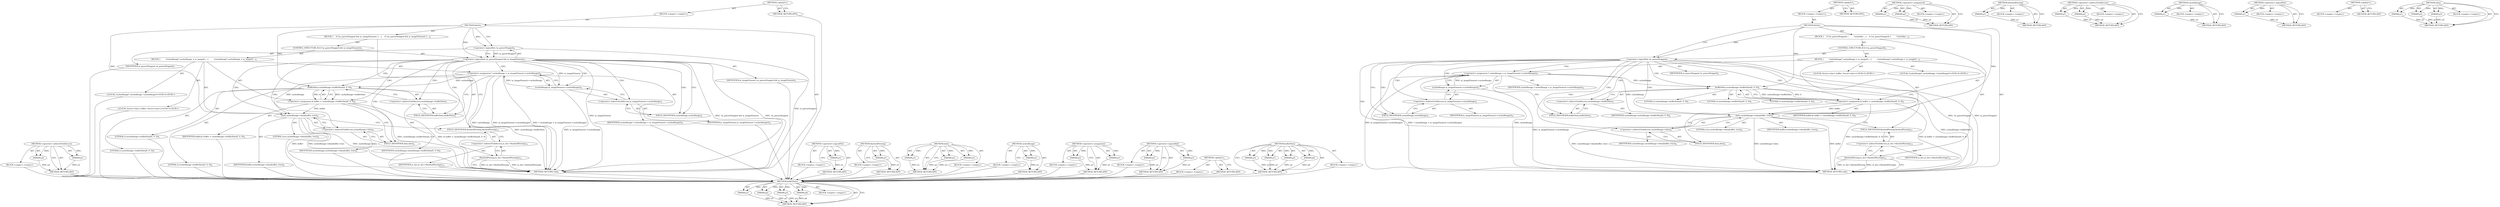 digraph "bufferData" {
vulnerable_82 [label=<(METHOD,bufferData)>];
vulnerable_83 [label=<(PARAM,p1)>];
vulnerable_84 [label=<(PARAM,p2)>];
vulnerable_85 [label=<(PARAM,p3)>];
vulnerable_86 [label=<(PARAM,p4)>];
vulnerable_87 [label=<(BLOCK,&lt;empty&gt;,&lt;empty&gt;)>];
vulnerable_88 [label=<(METHOD_RETURN,ANY)>];
vulnerable_6 [label=<(METHOD,&lt;global&gt;)<SUB>1</SUB>>];
vulnerable_7 [label=<(BLOCK,&lt;empty&gt;,&lt;empty&gt;)<SUB>1</SUB>>];
vulnerable_8 [label=<(METHOD,finish)<SUB>1</SUB>>];
vulnerable_9 [label=<(BLOCK,{
    if (!m_parserStopped) {
         CachedIm...,{
    if (!m_parserStopped) {
         CachedIm...)<SUB>2</SUB>>];
vulnerable_10 [label=<(CONTROL_STRUCTURE,IF,if (!m_parserStopped))<SUB>3</SUB>>];
vulnerable_11 [label=<(&lt;operator&gt;.logicalNot,!m_parserStopped)<SUB>3</SUB>>];
vulnerable_12 [label=<(IDENTIFIER,m_parserStopped,!m_parserStopped)<SUB>3</SUB>>];
vulnerable_13 [label=<(BLOCK,{
         CachedImage* cachedImage = m_imageEl...,{
         CachedImage* cachedImage = m_imageEl...)<SUB>3</SUB>>];
vulnerable_14 [label="<(LOCAL,CachedImage* cachedImage: CachedImage*)<SUB>4</SUB>>"];
vulnerable_15 [label=<(&lt;operator&gt;.assignment,* cachedImage = m_imageElement-&gt;cachedImage())<SUB>4</SUB>>];
vulnerable_16 [label=<(IDENTIFIER,cachedImage,* cachedImage = m_imageElement-&gt;cachedImage())<SUB>4</SUB>>];
vulnerable_17 [label=<(cachedImage,m_imageElement-&gt;cachedImage())<SUB>4</SUB>>];
vulnerable_18 [label=<(&lt;operator&gt;.indirectFieldAccess,m_imageElement-&gt;cachedImage)<SUB>4</SUB>>];
vulnerable_19 [label=<(IDENTIFIER,m_imageElement,m_imageElement-&gt;cachedImage())<SUB>4</SUB>>];
vulnerable_20 [label=<(FIELD_IDENTIFIER,cachedImage,cachedImage)<SUB>4</SUB>>];
vulnerable_21 [label="<(LOCAL,Vector&lt;char&gt; buffer: Vector&lt;char&gt;)<SUB>5</SUB>>"];
vulnerable_22 [label=<(&lt;operator&gt;.assignment,&amp; buffer = cachedImage-&gt;bufferData(0, 0, 0))<SUB>5</SUB>>];
vulnerable_23 [label=<(IDENTIFIER,buffer,&amp; buffer = cachedImage-&gt;bufferData(0, 0, 0))<SUB>5</SUB>>];
vulnerable_24 [label=<(bufferData,cachedImage-&gt;bufferData(0, 0, 0))<SUB>5</SUB>>];
vulnerable_25 [label=<(&lt;operator&gt;.indirectFieldAccess,cachedImage-&gt;bufferData)<SUB>5</SUB>>];
vulnerable_26 [label=<(IDENTIFIER,cachedImage,cachedImage-&gt;bufferData(0, 0, 0))<SUB>5</SUB>>];
vulnerable_27 [label=<(FIELD_IDENTIFIER,bufferData,bufferData)<SUB>5</SUB>>];
vulnerable_28 [label=<(LITERAL,0,cachedImage-&gt;bufferData(0, 0, 0))<SUB>5</SUB>>];
vulnerable_29 [label=<(LITERAL,0,cachedImage-&gt;bufferData(0, 0, 0))<SUB>5</SUB>>];
vulnerable_30 [label=<(LITERAL,0,cachedImage-&gt;bufferData(0, 0, 0))<SUB>5</SUB>>];
vulnerable_31 [label=<(data,cachedImage-&gt;data(buffer, true))<SUB>6</SUB>>];
vulnerable_32 [label=<(&lt;operator&gt;.indirectFieldAccess,cachedImage-&gt;data)<SUB>6</SUB>>];
vulnerable_33 [label=<(IDENTIFIER,cachedImage,cachedImage-&gt;data(buffer, true))<SUB>6</SUB>>];
vulnerable_34 [label=<(FIELD_IDENTIFIER,data,data)<SUB>6</SUB>>];
vulnerable_35 [label=<(IDENTIFIER,buffer,cachedImage-&gt;data(buffer, true))<SUB>6</SUB>>];
vulnerable_36 [label=<(LITERAL,true,cachedImage-&gt;data(buffer, true))<SUB>6</SUB>>];
vulnerable_37 [label=<(finishedParsing,m_doc-&gt;finishedParsing())<SUB>13</SUB>>];
vulnerable_38 [label=<(&lt;operator&gt;.indirectFieldAccess,m_doc-&gt;finishedParsing)<SUB>13</SUB>>];
vulnerable_39 [label=<(IDENTIFIER,m_doc,m_doc-&gt;finishedParsing())<SUB>13</SUB>>];
vulnerable_40 [label=<(FIELD_IDENTIFIER,finishedParsing,finishedParsing)<SUB>13</SUB>>];
vulnerable_41 [label=<(METHOD_RETURN,void)<SUB>1</SUB>>];
vulnerable_43 [label=<(METHOD_RETURN,ANY)<SUB>1</SUB>>];
vulnerable_68 [label=<(METHOD,&lt;operator&gt;.assignment)>];
vulnerable_69 [label=<(PARAM,p1)>];
vulnerable_70 [label=<(PARAM,p2)>];
vulnerable_71 [label=<(BLOCK,&lt;empty&gt;,&lt;empty&gt;)>];
vulnerable_72 [label=<(METHOD_RETURN,ANY)>];
vulnerable_95 [label=<(METHOD,finishedParsing)>];
vulnerable_96 [label=<(PARAM,p1)>];
vulnerable_97 [label=<(BLOCK,&lt;empty&gt;,&lt;empty&gt;)>];
vulnerable_98 [label=<(METHOD_RETURN,ANY)>];
vulnerable_77 [label=<(METHOD,&lt;operator&gt;.indirectFieldAccess)>];
vulnerable_78 [label=<(PARAM,p1)>];
vulnerable_79 [label=<(PARAM,p2)>];
vulnerable_80 [label=<(BLOCK,&lt;empty&gt;,&lt;empty&gt;)>];
vulnerable_81 [label=<(METHOD_RETURN,ANY)>];
vulnerable_73 [label=<(METHOD,cachedImage)>];
vulnerable_74 [label=<(PARAM,p1)>];
vulnerable_75 [label=<(BLOCK,&lt;empty&gt;,&lt;empty&gt;)>];
vulnerable_76 [label=<(METHOD_RETURN,ANY)>];
vulnerable_64 [label=<(METHOD,&lt;operator&gt;.logicalNot)>];
vulnerable_65 [label=<(PARAM,p1)>];
vulnerable_66 [label=<(BLOCK,&lt;empty&gt;,&lt;empty&gt;)>];
vulnerable_67 [label=<(METHOD_RETURN,ANY)>];
vulnerable_58 [label=<(METHOD,&lt;global&gt;)<SUB>1</SUB>>];
vulnerable_59 [label=<(BLOCK,&lt;empty&gt;,&lt;empty&gt;)>];
vulnerable_60 [label=<(METHOD_RETURN,ANY)>];
vulnerable_89 [label=<(METHOD,data)>];
vulnerable_90 [label=<(PARAM,p1)>];
vulnerable_91 [label=<(PARAM,p2)>];
vulnerable_92 [label=<(PARAM,p3)>];
vulnerable_93 [label=<(BLOCK,&lt;empty&gt;,&lt;empty&gt;)>];
vulnerable_94 [label=<(METHOD_RETURN,ANY)>];
fixed_84 [label=<(METHOD,&lt;operator&gt;.indirectFieldAccess)>];
fixed_85 [label=<(PARAM,p1)>];
fixed_86 [label=<(PARAM,p2)>];
fixed_87 [label=<(BLOCK,&lt;empty&gt;,&lt;empty&gt;)>];
fixed_88 [label=<(METHOD_RETURN,ANY)>];
fixed_6 [label=<(METHOD,&lt;global&gt;)<SUB>1</SUB>>];
fixed_7 [label=<(BLOCK,&lt;empty&gt;,&lt;empty&gt;)<SUB>1</SUB>>];
fixed_8 [label=<(METHOD,finish)<SUB>1</SUB>>];
fixed_9 [label=<(BLOCK,{
    if (!m_parserStopped &amp;&amp; m_imageElement) {...,{
    if (!m_parserStopped &amp;&amp; m_imageElement) {...)<SUB>2</SUB>>];
fixed_10 [label=<(CONTROL_STRUCTURE,IF,if (!m_parserStopped &amp;&amp; m_imageElement))<SUB>3</SUB>>];
fixed_11 [label=<(&lt;operator&gt;.logicalAnd,!m_parserStopped &amp;&amp; m_imageElement)<SUB>3</SUB>>];
fixed_12 [label=<(&lt;operator&gt;.logicalNot,!m_parserStopped)<SUB>3</SUB>>];
fixed_13 [label=<(IDENTIFIER,m_parserStopped,!m_parserStopped)<SUB>3</SUB>>];
fixed_14 [label=<(IDENTIFIER,m_imageElement,!m_parserStopped &amp;&amp; m_imageElement)<SUB>3</SUB>>];
fixed_15 [label=<(BLOCK,{
         CachedImage* cachedImage = m_imageEl...,{
         CachedImage* cachedImage = m_imageEl...)<SUB>3</SUB>>];
fixed_16 [label="<(LOCAL,CachedImage* cachedImage: CachedImage*)<SUB>4</SUB>>"];
fixed_17 [label=<(&lt;operator&gt;.assignment,* cachedImage = m_imageElement-&gt;cachedImage())<SUB>4</SUB>>];
fixed_18 [label=<(IDENTIFIER,cachedImage,* cachedImage = m_imageElement-&gt;cachedImage())<SUB>4</SUB>>];
fixed_19 [label=<(cachedImage,m_imageElement-&gt;cachedImage())<SUB>4</SUB>>];
fixed_20 [label=<(&lt;operator&gt;.indirectFieldAccess,m_imageElement-&gt;cachedImage)<SUB>4</SUB>>];
fixed_21 [label=<(IDENTIFIER,m_imageElement,m_imageElement-&gt;cachedImage())<SUB>4</SUB>>];
fixed_22 [label=<(FIELD_IDENTIFIER,cachedImage,cachedImage)<SUB>4</SUB>>];
fixed_23 [label="<(LOCAL,Vector&lt;char&gt; buffer: Vector&lt;char&gt;)<SUB>5</SUB>>"];
fixed_24 [label=<(&lt;operator&gt;.assignment,&amp; buffer = cachedImage-&gt;bufferData(0, 0, 0))<SUB>5</SUB>>];
fixed_25 [label=<(IDENTIFIER,buffer,&amp; buffer = cachedImage-&gt;bufferData(0, 0, 0))<SUB>5</SUB>>];
fixed_26 [label=<(bufferData,cachedImage-&gt;bufferData(0, 0, 0))<SUB>5</SUB>>];
fixed_27 [label=<(&lt;operator&gt;.indirectFieldAccess,cachedImage-&gt;bufferData)<SUB>5</SUB>>];
fixed_28 [label=<(IDENTIFIER,cachedImage,cachedImage-&gt;bufferData(0, 0, 0))<SUB>5</SUB>>];
fixed_29 [label=<(FIELD_IDENTIFIER,bufferData,bufferData)<SUB>5</SUB>>];
fixed_30 [label=<(LITERAL,0,cachedImage-&gt;bufferData(0, 0, 0))<SUB>5</SUB>>];
fixed_31 [label=<(LITERAL,0,cachedImage-&gt;bufferData(0, 0, 0))<SUB>5</SUB>>];
fixed_32 [label=<(LITERAL,0,cachedImage-&gt;bufferData(0, 0, 0))<SUB>5</SUB>>];
fixed_33 [label=<(data,cachedImage-&gt;data(buffer, true))<SUB>6</SUB>>];
fixed_34 [label=<(&lt;operator&gt;.indirectFieldAccess,cachedImage-&gt;data)<SUB>6</SUB>>];
fixed_35 [label=<(IDENTIFIER,cachedImage,cachedImage-&gt;data(buffer, true))<SUB>6</SUB>>];
fixed_36 [label=<(FIELD_IDENTIFIER,data,data)<SUB>6</SUB>>];
fixed_37 [label=<(IDENTIFIER,buffer,cachedImage-&gt;data(buffer, true))<SUB>6</SUB>>];
fixed_38 [label=<(LITERAL,true,cachedImage-&gt;data(buffer, true))<SUB>6</SUB>>];
fixed_39 [label=<(finishedParsing,m_doc-&gt;finishedParsing())<SUB>13</SUB>>];
fixed_40 [label=<(&lt;operator&gt;.indirectFieldAccess,m_doc-&gt;finishedParsing)<SUB>13</SUB>>];
fixed_41 [label=<(IDENTIFIER,m_doc,m_doc-&gt;finishedParsing())<SUB>13</SUB>>];
fixed_42 [label=<(FIELD_IDENTIFIER,finishedParsing,finishedParsing)<SUB>13</SUB>>];
fixed_43 [label=<(METHOD_RETURN,void)<SUB>1</SUB>>];
fixed_45 [label=<(METHOD_RETURN,ANY)<SUB>1</SUB>>];
fixed_71 [label=<(METHOD,&lt;operator&gt;.logicalNot)>];
fixed_72 [label=<(PARAM,p1)>];
fixed_73 [label=<(BLOCK,&lt;empty&gt;,&lt;empty&gt;)>];
fixed_74 [label=<(METHOD_RETURN,ANY)>];
fixed_102 [label=<(METHOD,finishedParsing)>];
fixed_103 [label=<(PARAM,p1)>];
fixed_104 [label=<(BLOCK,&lt;empty&gt;,&lt;empty&gt;)>];
fixed_105 [label=<(METHOD_RETURN,ANY)>];
fixed_96 [label=<(METHOD,data)>];
fixed_97 [label=<(PARAM,p1)>];
fixed_98 [label=<(PARAM,p2)>];
fixed_99 [label=<(PARAM,p3)>];
fixed_100 [label=<(BLOCK,&lt;empty&gt;,&lt;empty&gt;)>];
fixed_101 [label=<(METHOD_RETURN,ANY)>];
fixed_80 [label=<(METHOD,cachedImage)>];
fixed_81 [label=<(PARAM,p1)>];
fixed_82 [label=<(BLOCK,&lt;empty&gt;,&lt;empty&gt;)>];
fixed_83 [label=<(METHOD_RETURN,ANY)>];
fixed_75 [label=<(METHOD,&lt;operator&gt;.assignment)>];
fixed_76 [label=<(PARAM,p1)>];
fixed_77 [label=<(PARAM,p2)>];
fixed_78 [label=<(BLOCK,&lt;empty&gt;,&lt;empty&gt;)>];
fixed_79 [label=<(METHOD_RETURN,ANY)>];
fixed_66 [label=<(METHOD,&lt;operator&gt;.logicalAnd)>];
fixed_67 [label=<(PARAM,p1)>];
fixed_68 [label=<(PARAM,p2)>];
fixed_69 [label=<(BLOCK,&lt;empty&gt;,&lt;empty&gt;)>];
fixed_70 [label=<(METHOD_RETURN,ANY)>];
fixed_60 [label=<(METHOD,&lt;global&gt;)<SUB>1</SUB>>];
fixed_61 [label=<(BLOCK,&lt;empty&gt;,&lt;empty&gt;)>];
fixed_62 [label=<(METHOD_RETURN,ANY)>];
fixed_89 [label=<(METHOD,bufferData)>];
fixed_90 [label=<(PARAM,p1)>];
fixed_91 [label=<(PARAM,p2)>];
fixed_92 [label=<(PARAM,p3)>];
fixed_93 [label=<(PARAM,p4)>];
fixed_94 [label=<(BLOCK,&lt;empty&gt;,&lt;empty&gt;)>];
fixed_95 [label=<(METHOD_RETURN,ANY)>];
vulnerable_82 -> vulnerable_83  [key=0, label="AST: "];
vulnerable_82 -> vulnerable_83  [key=1, label="DDG: "];
vulnerable_82 -> vulnerable_87  [key=0, label="AST: "];
vulnerable_82 -> vulnerable_84  [key=0, label="AST: "];
vulnerable_82 -> vulnerable_84  [key=1, label="DDG: "];
vulnerable_82 -> vulnerable_88  [key=0, label="AST: "];
vulnerable_82 -> vulnerable_88  [key=1, label="CFG: "];
vulnerable_82 -> vulnerable_85  [key=0, label="AST: "];
vulnerable_82 -> vulnerable_85  [key=1, label="DDG: "];
vulnerable_82 -> vulnerable_86  [key=0, label="AST: "];
vulnerable_82 -> vulnerable_86  [key=1, label="DDG: "];
vulnerable_83 -> vulnerable_88  [key=0, label="DDG: p1"];
vulnerable_84 -> vulnerable_88  [key=0, label="DDG: p2"];
vulnerable_85 -> vulnerable_88  [key=0, label="DDG: p3"];
vulnerable_86 -> vulnerable_88  [key=0, label="DDG: p4"];
vulnerable_6 -> vulnerable_7  [key=0, label="AST: "];
vulnerable_6 -> vulnerable_43  [key=0, label="AST: "];
vulnerable_6 -> vulnerable_43  [key=1, label="CFG: "];
vulnerable_7 -> vulnerable_8  [key=0, label="AST: "];
vulnerable_8 -> vulnerable_9  [key=0, label="AST: "];
vulnerable_8 -> vulnerable_41  [key=0, label="AST: "];
vulnerable_8 -> vulnerable_11  [key=0, label="CFG: "];
vulnerable_8 -> vulnerable_11  [key=1, label="DDG: "];
vulnerable_8 -> vulnerable_31  [key=0, label="DDG: "];
vulnerable_8 -> vulnerable_24  [key=0, label="DDG: "];
vulnerable_9 -> vulnerable_10  [key=0, label="AST: "];
vulnerable_9 -> vulnerable_37  [key=0, label="AST: "];
vulnerable_10 -> vulnerable_11  [key=0, label="AST: "];
vulnerable_10 -> vulnerable_13  [key=0, label="AST: "];
vulnerable_11 -> vulnerable_12  [key=0, label="AST: "];
vulnerable_11 -> vulnerable_20  [key=0, label="CFG: "];
vulnerable_11 -> vulnerable_20  [key=1, label="CDG: "];
vulnerable_11 -> vulnerable_40  [key=0, label="CFG: "];
vulnerable_11 -> vulnerable_41  [key=0, label="DDG: !m_parserStopped"];
vulnerable_11 -> vulnerable_41  [key=1, label="DDG: m_parserStopped"];
vulnerable_11 -> vulnerable_24  [key=0, label="CDG: "];
vulnerable_11 -> vulnerable_17  [key=0, label="CDG: "];
vulnerable_11 -> vulnerable_15  [key=0, label="CDG: "];
vulnerable_11 -> vulnerable_34  [key=0, label="CDG: "];
vulnerable_11 -> vulnerable_32  [key=0, label="CDG: "];
vulnerable_11 -> vulnerable_18  [key=0, label="CDG: "];
vulnerable_11 -> vulnerable_25  [key=0, label="CDG: "];
vulnerable_11 -> vulnerable_22  [key=0, label="CDG: "];
vulnerable_11 -> vulnerable_27  [key=0, label="CDG: "];
vulnerable_11 -> vulnerable_31  [key=0, label="CDG: "];
vulnerable_13 -> vulnerable_14  [key=0, label="AST: "];
vulnerable_13 -> vulnerable_15  [key=0, label="AST: "];
vulnerable_13 -> vulnerable_21  [key=0, label="AST: "];
vulnerable_13 -> vulnerable_22  [key=0, label="AST: "];
vulnerable_13 -> vulnerable_31  [key=0, label="AST: "];
vulnerable_15 -> vulnerable_16  [key=0, label="AST: "];
vulnerable_15 -> vulnerable_17  [key=0, label="AST: "];
vulnerable_15 -> vulnerable_27  [key=0, label="CFG: "];
vulnerable_15 -> vulnerable_41  [key=0, label="DDG: cachedImage"];
vulnerable_15 -> vulnerable_41  [key=1, label="DDG: m_imageElement-&gt;cachedImage()"];
vulnerable_15 -> vulnerable_41  [key=2, label="DDG: * cachedImage = m_imageElement-&gt;cachedImage()"];
vulnerable_15 -> vulnerable_31  [key=0, label="DDG: cachedImage"];
vulnerable_15 -> vulnerable_24  [key=0, label="DDG: cachedImage"];
vulnerable_17 -> vulnerable_18  [key=0, label="AST: "];
vulnerable_17 -> vulnerable_15  [key=0, label="CFG: "];
vulnerable_17 -> vulnerable_15  [key=1, label="DDG: m_imageElement-&gt;cachedImage"];
vulnerable_17 -> vulnerable_41  [key=0, label="DDG: m_imageElement-&gt;cachedImage"];
vulnerable_18 -> vulnerable_19  [key=0, label="AST: "];
vulnerable_18 -> vulnerable_20  [key=0, label="AST: "];
vulnerable_18 -> vulnerable_17  [key=0, label="CFG: "];
vulnerable_20 -> vulnerable_18  [key=0, label="CFG: "];
vulnerable_22 -> vulnerable_23  [key=0, label="AST: "];
vulnerable_22 -> vulnerable_24  [key=0, label="AST: "];
vulnerable_22 -> vulnerable_34  [key=0, label="CFG: "];
vulnerable_22 -> vulnerable_41  [key=0, label="DDG: cachedImage-&gt;bufferData(0, 0, 0)"];
vulnerable_22 -> vulnerable_41  [key=1, label="DDG: &amp; buffer = cachedImage-&gt;bufferData(0, 0, 0)"];
vulnerable_22 -> vulnerable_31  [key=0, label="DDG: buffer"];
vulnerable_24 -> vulnerable_25  [key=0, label="AST: "];
vulnerable_24 -> vulnerable_28  [key=0, label="AST: "];
vulnerable_24 -> vulnerable_29  [key=0, label="AST: "];
vulnerable_24 -> vulnerable_30  [key=0, label="AST: "];
vulnerable_24 -> vulnerable_22  [key=0, label="CFG: "];
vulnerable_24 -> vulnerable_22  [key=1, label="DDG: cachedImage-&gt;bufferData"];
vulnerable_24 -> vulnerable_22  [key=2, label="DDG: 0"];
vulnerable_24 -> vulnerable_41  [key=0, label="DDG: cachedImage-&gt;bufferData"];
vulnerable_25 -> vulnerable_26  [key=0, label="AST: "];
vulnerable_25 -> vulnerable_27  [key=0, label="AST: "];
vulnerable_25 -> vulnerable_24  [key=0, label="CFG: "];
vulnerable_27 -> vulnerable_25  [key=0, label="CFG: "];
vulnerable_31 -> vulnerable_32  [key=0, label="AST: "];
vulnerable_31 -> vulnerable_35  [key=0, label="AST: "];
vulnerable_31 -> vulnerable_36  [key=0, label="AST: "];
vulnerable_31 -> vulnerable_40  [key=0, label="CFG: "];
vulnerable_31 -> vulnerable_41  [key=0, label="DDG: cachedImage-&gt;data"];
vulnerable_31 -> vulnerable_41  [key=1, label="DDG: buffer"];
vulnerable_31 -> vulnerable_41  [key=2, label="DDG: cachedImage-&gt;data(buffer, true)"];
vulnerable_32 -> vulnerable_33  [key=0, label="AST: "];
vulnerable_32 -> vulnerable_34  [key=0, label="AST: "];
vulnerable_32 -> vulnerable_31  [key=0, label="CFG: "];
vulnerable_34 -> vulnerable_32  [key=0, label="CFG: "];
vulnerable_37 -> vulnerable_38  [key=0, label="AST: "];
vulnerable_37 -> vulnerable_41  [key=0, label="CFG: "];
vulnerable_37 -> vulnerable_41  [key=1, label="DDG: m_doc-&gt;finishedParsing"];
vulnerable_37 -> vulnerable_41  [key=2, label="DDG: m_doc-&gt;finishedParsing()"];
vulnerable_38 -> vulnerable_39  [key=0, label="AST: "];
vulnerable_38 -> vulnerable_40  [key=0, label="AST: "];
vulnerable_38 -> vulnerable_37  [key=0, label="CFG: "];
vulnerable_40 -> vulnerable_38  [key=0, label="CFG: "];
vulnerable_68 -> vulnerable_69  [key=0, label="AST: "];
vulnerable_68 -> vulnerable_69  [key=1, label="DDG: "];
vulnerable_68 -> vulnerable_71  [key=0, label="AST: "];
vulnerable_68 -> vulnerable_70  [key=0, label="AST: "];
vulnerable_68 -> vulnerable_70  [key=1, label="DDG: "];
vulnerable_68 -> vulnerable_72  [key=0, label="AST: "];
vulnerable_68 -> vulnerable_72  [key=1, label="CFG: "];
vulnerable_69 -> vulnerable_72  [key=0, label="DDG: p1"];
vulnerable_70 -> vulnerable_72  [key=0, label="DDG: p2"];
vulnerable_95 -> vulnerable_96  [key=0, label="AST: "];
vulnerable_95 -> vulnerable_96  [key=1, label="DDG: "];
vulnerable_95 -> vulnerable_97  [key=0, label="AST: "];
vulnerable_95 -> vulnerable_98  [key=0, label="AST: "];
vulnerable_95 -> vulnerable_98  [key=1, label="CFG: "];
vulnerable_96 -> vulnerable_98  [key=0, label="DDG: p1"];
vulnerable_77 -> vulnerable_78  [key=0, label="AST: "];
vulnerable_77 -> vulnerable_78  [key=1, label="DDG: "];
vulnerable_77 -> vulnerable_80  [key=0, label="AST: "];
vulnerable_77 -> vulnerable_79  [key=0, label="AST: "];
vulnerable_77 -> vulnerable_79  [key=1, label="DDG: "];
vulnerable_77 -> vulnerable_81  [key=0, label="AST: "];
vulnerable_77 -> vulnerable_81  [key=1, label="CFG: "];
vulnerable_78 -> vulnerable_81  [key=0, label="DDG: p1"];
vulnerable_79 -> vulnerable_81  [key=0, label="DDG: p2"];
vulnerable_73 -> vulnerable_74  [key=0, label="AST: "];
vulnerable_73 -> vulnerable_74  [key=1, label="DDG: "];
vulnerable_73 -> vulnerable_75  [key=0, label="AST: "];
vulnerable_73 -> vulnerable_76  [key=0, label="AST: "];
vulnerable_73 -> vulnerable_76  [key=1, label="CFG: "];
vulnerable_74 -> vulnerable_76  [key=0, label="DDG: p1"];
vulnerable_64 -> vulnerable_65  [key=0, label="AST: "];
vulnerable_64 -> vulnerable_65  [key=1, label="DDG: "];
vulnerable_64 -> vulnerable_66  [key=0, label="AST: "];
vulnerable_64 -> vulnerable_67  [key=0, label="AST: "];
vulnerable_64 -> vulnerable_67  [key=1, label="CFG: "];
vulnerable_65 -> vulnerable_67  [key=0, label="DDG: p1"];
vulnerable_58 -> vulnerable_59  [key=0, label="AST: "];
vulnerable_58 -> vulnerable_60  [key=0, label="AST: "];
vulnerable_58 -> vulnerable_60  [key=1, label="CFG: "];
vulnerable_89 -> vulnerable_90  [key=0, label="AST: "];
vulnerable_89 -> vulnerable_90  [key=1, label="DDG: "];
vulnerable_89 -> vulnerable_93  [key=0, label="AST: "];
vulnerable_89 -> vulnerable_91  [key=0, label="AST: "];
vulnerable_89 -> vulnerable_91  [key=1, label="DDG: "];
vulnerable_89 -> vulnerable_94  [key=0, label="AST: "];
vulnerable_89 -> vulnerable_94  [key=1, label="CFG: "];
vulnerable_89 -> vulnerable_92  [key=0, label="AST: "];
vulnerable_89 -> vulnerable_92  [key=1, label="DDG: "];
vulnerable_90 -> vulnerable_94  [key=0, label="DDG: p1"];
vulnerable_91 -> vulnerable_94  [key=0, label="DDG: p2"];
vulnerable_92 -> vulnerable_94  [key=0, label="DDG: p3"];
fixed_84 -> fixed_85  [key=0, label="AST: "];
fixed_84 -> fixed_85  [key=1, label="DDG: "];
fixed_84 -> fixed_87  [key=0, label="AST: "];
fixed_84 -> fixed_86  [key=0, label="AST: "];
fixed_84 -> fixed_86  [key=1, label="DDG: "];
fixed_84 -> fixed_88  [key=0, label="AST: "];
fixed_84 -> fixed_88  [key=1, label="CFG: "];
fixed_85 -> fixed_88  [key=0, label="DDG: p1"];
fixed_86 -> fixed_88  [key=0, label="DDG: p2"];
fixed_87 -> vulnerable_82  [key=0];
fixed_88 -> vulnerable_82  [key=0];
fixed_6 -> fixed_7  [key=0, label="AST: "];
fixed_6 -> fixed_45  [key=0, label="AST: "];
fixed_6 -> fixed_45  [key=1, label="CFG: "];
fixed_7 -> fixed_8  [key=0, label="AST: "];
fixed_8 -> fixed_9  [key=0, label="AST: "];
fixed_8 -> fixed_43  [key=0, label="AST: "];
fixed_8 -> fixed_12  [key=0, label="CFG: "];
fixed_8 -> fixed_12  [key=1, label="DDG: "];
fixed_8 -> fixed_11  [key=0, label="DDG: "];
fixed_8 -> fixed_33  [key=0, label="DDG: "];
fixed_8 -> fixed_26  [key=0, label="DDG: "];
fixed_9 -> fixed_10  [key=0, label="AST: "];
fixed_9 -> fixed_39  [key=0, label="AST: "];
fixed_10 -> fixed_11  [key=0, label="AST: "];
fixed_10 -> fixed_15  [key=0, label="AST: "];
fixed_11 -> fixed_12  [key=0, label="AST: "];
fixed_11 -> fixed_14  [key=0, label="AST: "];
fixed_11 -> fixed_22  [key=0, label="CFG: "];
fixed_11 -> fixed_22  [key=1, label="CDG: "];
fixed_11 -> fixed_42  [key=0, label="CFG: "];
fixed_11 -> fixed_43  [key=0, label="DDG: !m_parserStopped"];
fixed_11 -> fixed_43  [key=1, label="DDG: m_imageElement"];
fixed_11 -> fixed_43  [key=2, label="DDG: !m_parserStopped &amp;&amp; m_imageElement"];
fixed_11 -> fixed_19  [key=0, label="DDG: m_imageElement"];
fixed_11 -> fixed_19  [key=1, label="CDG: "];
fixed_11 -> fixed_24  [key=0, label="CDG: "];
fixed_11 -> fixed_17  [key=0, label="CDG: "];
fixed_11 -> fixed_29  [key=0, label="CDG: "];
fixed_11 -> fixed_34  [key=0, label="CDG: "];
fixed_11 -> fixed_33  [key=0, label="CDG: "];
fixed_11 -> fixed_26  [key=0, label="CDG: "];
fixed_11 -> fixed_36  [key=0, label="CDG: "];
fixed_11 -> fixed_20  [key=0, label="CDG: "];
fixed_11 -> fixed_27  [key=0, label="CDG: "];
fixed_12 -> fixed_13  [key=0, label="AST: "];
fixed_12 -> fixed_11  [key=0, label="CFG: "];
fixed_12 -> fixed_11  [key=1, label="DDG: m_parserStopped"];
fixed_12 -> fixed_43  [key=0, label="DDG: m_parserStopped"];
fixed_13 -> vulnerable_82  [key=0];
fixed_14 -> vulnerable_82  [key=0];
fixed_15 -> fixed_16  [key=0, label="AST: "];
fixed_15 -> fixed_17  [key=0, label="AST: "];
fixed_15 -> fixed_23  [key=0, label="AST: "];
fixed_15 -> fixed_24  [key=0, label="AST: "];
fixed_15 -> fixed_33  [key=0, label="AST: "];
fixed_16 -> vulnerable_82  [key=0];
fixed_17 -> fixed_18  [key=0, label="AST: "];
fixed_17 -> fixed_19  [key=0, label="AST: "];
fixed_17 -> fixed_29  [key=0, label="CFG: "];
fixed_17 -> fixed_43  [key=0, label="DDG: cachedImage"];
fixed_17 -> fixed_43  [key=1, label="DDG: m_imageElement-&gt;cachedImage()"];
fixed_17 -> fixed_43  [key=2, label="DDG: * cachedImage = m_imageElement-&gt;cachedImage()"];
fixed_17 -> fixed_33  [key=0, label="DDG: cachedImage"];
fixed_17 -> fixed_26  [key=0, label="DDG: cachedImage"];
fixed_18 -> vulnerable_82  [key=0];
fixed_19 -> fixed_20  [key=0, label="AST: "];
fixed_19 -> fixed_17  [key=0, label="CFG: "];
fixed_19 -> fixed_17  [key=1, label="DDG: m_imageElement-&gt;cachedImage"];
fixed_19 -> fixed_43  [key=0, label="DDG: m_imageElement-&gt;cachedImage"];
fixed_20 -> fixed_21  [key=0, label="AST: "];
fixed_20 -> fixed_22  [key=0, label="AST: "];
fixed_20 -> fixed_19  [key=0, label="CFG: "];
fixed_21 -> vulnerable_82  [key=0];
fixed_22 -> fixed_20  [key=0, label="CFG: "];
fixed_23 -> vulnerable_82  [key=0];
fixed_24 -> fixed_25  [key=0, label="AST: "];
fixed_24 -> fixed_26  [key=0, label="AST: "];
fixed_24 -> fixed_36  [key=0, label="CFG: "];
fixed_24 -> fixed_43  [key=0, label="DDG: cachedImage-&gt;bufferData(0, 0, 0)"];
fixed_24 -> fixed_43  [key=1, label="DDG: &amp; buffer = cachedImage-&gt;bufferData(0, 0, 0)"];
fixed_24 -> fixed_33  [key=0, label="DDG: buffer"];
fixed_25 -> vulnerable_82  [key=0];
fixed_26 -> fixed_27  [key=0, label="AST: "];
fixed_26 -> fixed_30  [key=0, label="AST: "];
fixed_26 -> fixed_31  [key=0, label="AST: "];
fixed_26 -> fixed_32  [key=0, label="AST: "];
fixed_26 -> fixed_24  [key=0, label="CFG: "];
fixed_26 -> fixed_24  [key=1, label="DDG: cachedImage-&gt;bufferData"];
fixed_26 -> fixed_24  [key=2, label="DDG: 0"];
fixed_26 -> fixed_43  [key=0, label="DDG: cachedImage-&gt;bufferData"];
fixed_27 -> fixed_28  [key=0, label="AST: "];
fixed_27 -> fixed_29  [key=0, label="AST: "];
fixed_27 -> fixed_26  [key=0, label="CFG: "];
fixed_28 -> vulnerable_82  [key=0];
fixed_29 -> fixed_27  [key=0, label="CFG: "];
fixed_30 -> vulnerable_82  [key=0];
fixed_31 -> vulnerable_82  [key=0];
fixed_32 -> vulnerable_82  [key=0];
fixed_33 -> fixed_34  [key=0, label="AST: "];
fixed_33 -> fixed_37  [key=0, label="AST: "];
fixed_33 -> fixed_38  [key=0, label="AST: "];
fixed_33 -> fixed_42  [key=0, label="CFG: "];
fixed_33 -> fixed_43  [key=0, label="DDG: cachedImage-&gt;data"];
fixed_33 -> fixed_43  [key=1, label="DDG: buffer"];
fixed_33 -> fixed_43  [key=2, label="DDG: cachedImage-&gt;data(buffer, true)"];
fixed_34 -> fixed_35  [key=0, label="AST: "];
fixed_34 -> fixed_36  [key=0, label="AST: "];
fixed_34 -> fixed_33  [key=0, label="CFG: "];
fixed_35 -> vulnerable_82  [key=0];
fixed_36 -> fixed_34  [key=0, label="CFG: "];
fixed_37 -> vulnerable_82  [key=0];
fixed_38 -> vulnerable_82  [key=0];
fixed_39 -> fixed_40  [key=0, label="AST: "];
fixed_39 -> fixed_43  [key=0, label="CFG: "];
fixed_39 -> fixed_43  [key=1, label="DDG: m_doc-&gt;finishedParsing"];
fixed_39 -> fixed_43  [key=2, label="DDG: m_doc-&gt;finishedParsing()"];
fixed_40 -> fixed_41  [key=0, label="AST: "];
fixed_40 -> fixed_42  [key=0, label="AST: "];
fixed_40 -> fixed_39  [key=0, label="CFG: "];
fixed_41 -> vulnerable_82  [key=0];
fixed_42 -> fixed_40  [key=0, label="CFG: "];
fixed_43 -> vulnerable_82  [key=0];
fixed_45 -> vulnerable_82  [key=0];
fixed_71 -> fixed_72  [key=0, label="AST: "];
fixed_71 -> fixed_72  [key=1, label="DDG: "];
fixed_71 -> fixed_73  [key=0, label="AST: "];
fixed_71 -> fixed_74  [key=0, label="AST: "];
fixed_71 -> fixed_74  [key=1, label="CFG: "];
fixed_72 -> fixed_74  [key=0, label="DDG: p1"];
fixed_73 -> vulnerable_82  [key=0];
fixed_74 -> vulnerable_82  [key=0];
fixed_102 -> fixed_103  [key=0, label="AST: "];
fixed_102 -> fixed_103  [key=1, label="DDG: "];
fixed_102 -> fixed_104  [key=0, label="AST: "];
fixed_102 -> fixed_105  [key=0, label="AST: "];
fixed_102 -> fixed_105  [key=1, label="CFG: "];
fixed_103 -> fixed_105  [key=0, label="DDG: p1"];
fixed_104 -> vulnerable_82  [key=0];
fixed_105 -> vulnerable_82  [key=0];
fixed_96 -> fixed_97  [key=0, label="AST: "];
fixed_96 -> fixed_97  [key=1, label="DDG: "];
fixed_96 -> fixed_100  [key=0, label="AST: "];
fixed_96 -> fixed_98  [key=0, label="AST: "];
fixed_96 -> fixed_98  [key=1, label="DDG: "];
fixed_96 -> fixed_101  [key=0, label="AST: "];
fixed_96 -> fixed_101  [key=1, label="CFG: "];
fixed_96 -> fixed_99  [key=0, label="AST: "];
fixed_96 -> fixed_99  [key=1, label="DDG: "];
fixed_97 -> fixed_101  [key=0, label="DDG: p1"];
fixed_98 -> fixed_101  [key=0, label="DDG: p2"];
fixed_99 -> fixed_101  [key=0, label="DDG: p3"];
fixed_100 -> vulnerable_82  [key=0];
fixed_101 -> vulnerable_82  [key=0];
fixed_80 -> fixed_81  [key=0, label="AST: "];
fixed_80 -> fixed_81  [key=1, label="DDG: "];
fixed_80 -> fixed_82  [key=0, label="AST: "];
fixed_80 -> fixed_83  [key=0, label="AST: "];
fixed_80 -> fixed_83  [key=1, label="CFG: "];
fixed_81 -> fixed_83  [key=0, label="DDG: p1"];
fixed_82 -> vulnerable_82  [key=0];
fixed_83 -> vulnerable_82  [key=0];
fixed_75 -> fixed_76  [key=0, label="AST: "];
fixed_75 -> fixed_76  [key=1, label="DDG: "];
fixed_75 -> fixed_78  [key=0, label="AST: "];
fixed_75 -> fixed_77  [key=0, label="AST: "];
fixed_75 -> fixed_77  [key=1, label="DDG: "];
fixed_75 -> fixed_79  [key=0, label="AST: "];
fixed_75 -> fixed_79  [key=1, label="CFG: "];
fixed_76 -> fixed_79  [key=0, label="DDG: p1"];
fixed_77 -> fixed_79  [key=0, label="DDG: p2"];
fixed_78 -> vulnerable_82  [key=0];
fixed_79 -> vulnerable_82  [key=0];
fixed_66 -> fixed_67  [key=0, label="AST: "];
fixed_66 -> fixed_67  [key=1, label="DDG: "];
fixed_66 -> fixed_69  [key=0, label="AST: "];
fixed_66 -> fixed_68  [key=0, label="AST: "];
fixed_66 -> fixed_68  [key=1, label="DDG: "];
fixed_66 -> fixed_70  [key=0, label="AST: "];
fixed_66 -> fixed_70  [key=1, label="CFG: "];
fixed_67 -> fixed_70  [key=0, label="DDG: p1"];
fixed_68 -> fixed_70  [key=0, label="DDG: p2"];
fixed_69 -> vulnerable_82  [key=0];
fixed_70 -> vulnerable_82  [key=0];
fixed_60 -> fixed_61  [key=0, label="AST: "];
fixed_60 -> fixed_62  [key=0, label="AST: "];
fixed_60 -> fixed_62  [key=1, label="CFG: "];
fixed_61 -> vulnerable_82  [key=0];
fixed_62 -> vulnerable_82  [key=0];
fixed_89 -> fixed_90  [key=0, label="AST: "];
fixed_89 -> fixed_90  [key=1, label="DDG: "];
fixed_89 -> fixed_94  [key=0, label="AST: "];
fixed_89 -> fixed_91  [key=0, label="AST: "];
fixed_89 -> fixed_91  [key=1, label="DDG: "];
fixed_89 -> fixed_95  [key=0, label="AST: "];
fixed_89 -> fixed_95  [key=1, label="CFG: "];
fixed_89 -> fixed_92  [key=0, label="AST: "];
fixed_89 -> fixed_92  [key=1, label="DDG: "];
fixed_89 -> fixed_93  [key=0, label="AST: "];
fixed_89 -> fixed_93  [key=1, label="DDG: "];
fixed_90 -> fixed_95  [key=0, label="DDG: p1"];
fixed_91 -> fixed_95  [key=0, label="DDG: p2"];
fixed_92 -> fixed_95  [key=0, label="DDG: p3"];
fixed_93 -> fixed_95  [key=0, label="DDG: p4"];
fixed_94 -> vulnerable_82  [key=0];
fixed_95 -> vulnerable_82  [key=0];
}
